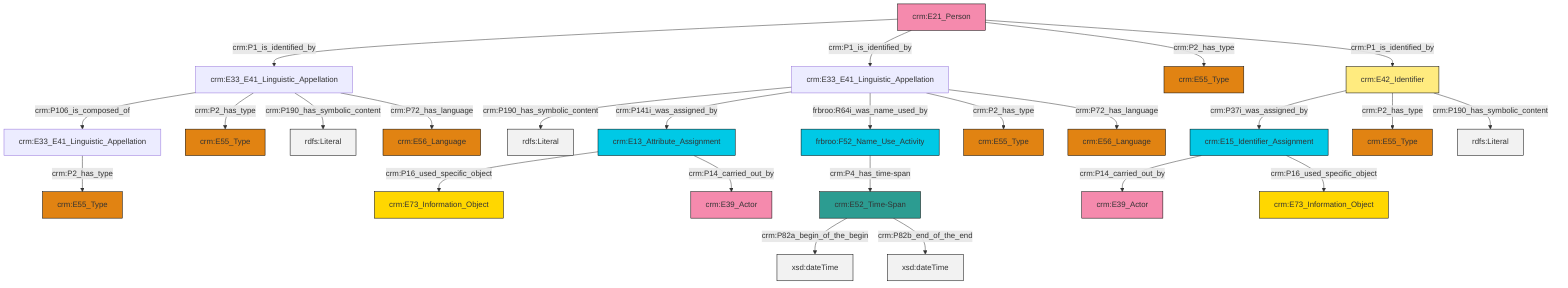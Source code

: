 graph TD
classDef Literal fill:#f2f2f2,stroke:#000000;
classDef CRM_Entity fill:#FFFFFF,stroke:#000000;
classDef Temporal_Entity fill:#00C9E6, stroke:#000000;
classDef Type fill:#E18312, stroke:#000000;
classDef Time-Span fill:#2C9C91, stroke:#000000;
classDef Appellation fill:#FFEB7F, stroke:#000000;
classDef Place fill:#008836, stroke:#000000;
classDef Persistent_Item fill:#B266B2, stroke:#000000;
classDef Conceptual_Object fill:#FFD700, stroke:#000000;
classDef Physical_Thing fill:#D2B48C, stroke:#000000;
classDef Actor fill:#f58aad, stroke:#000000;
classDef PC_Classes fill:#4ce600, stroke:#000000;
classDef Multi fill:#cccccc,stroke:#000000;

0["crm:E42_Identifier"]:::Appellation -->|crm:P37i_was_assigned_by| 1["crm:E15_Identifier_Assignment"]:::Temporal_Entity
1["crm:E15_Identifier_Assignment"]:::Temporal_Entity -->|crm:P14_carried_out_by| 4["crm:E39_Actor"]:::Actor
7["crm:E13_Attribute_Assignment"]:::Temporal_Entity -->|crm:P16_used_specific_object| 8["crm:E73_Information_Object"]:::Conceptual_Object
1["crm:E15_Identifier_Assignment"]:::Temporal_Entity -->|crm:P16_used_specific_object| 2["crm:E73_Information_Object"]:::Conceptual_Object
21["crm:E33_E41_Linguistic_Appellation"]:::Default -->|crm:P2_has_type| 22["crm:E55_Type"]:::Type
24["crm:E33_E41_Linguistic_Appellation"]:::Default -->|crm:P106_is_composed_of| 21["crm:E33_E41_Linguistic_Appellation"]:::Default
16["crm:E33_E41_Linguistic_Appellation"]:::Default -->|crm:P190_has_symbolic_content| 29[rdfs:Literal]:::Literal
0["crm:E42_Identifier"]:::Appellation -->|crm:P2_has_type| 9["crm:E55_Type"]:::Type
31["crm:E21_Person"]:::Actor -->|crm:P1_is_identified_by| 24["crm:E33_E41_Linguistic_Appellation"]:::Default
24["crm:E33_E41_Linguistic_Appellation"]:::Default -->|crm:P2_has_type| 11["crm:E55_Type"]:::Type
33["crm:E52_Time-Span"]:::Time-Span -->|crm:P82a_begin_of_the_begin| 34[xsd:dateTime]:::Literal
7["crm:E13_Attribute_Assignment"]:::Temporal_Entity -->|crm:P14_carried_out_by| 35["crm:E39_Actor"]:::Actor
31["crm:E21_Person"]:::Actor -->|crm:P1_is_identified_by| 16["crm:E33_E41_Linguistic_Appellation"]:::Default
24["crm:E33_E41_Linguistic_Appellation"]:::Default -->|crm:P190_has_symbolic_content| 36[rdfs:Literal]:::Literal
31["crm:E21_Person"]:::Actor -->|crm:P2_has_type| 26["crm:E55_Type"]:::Type
0["crm:E42_Identifier"]:::Appellation -->|crm:P190_has_symbolic_content| 38[rdfs:Literal]:::Literal
24["crm:E33_E41_Linguistic_Appellation"]:::Default -->|crm:P72_has_language| 39["crm:E56_Language"]:::Type
16["crm:E33_E41_Linguistic_Appellation"]:::Default -->|crm:P141i_was_assigned_by| 7["crm:E13_Attribute_Assignment"]:::Temporal_Entity
31["crm:E21_Person"]:::Actor -->|crm:P1_is_identified_by| 0["crm:E42_Identifier"]:::Appellation
16["crm:E33_E41_Linguistic_Appellation"]:::Default -->|frbroo:R64i_was_name_used_by| 5["frbroo:F52_Name_Use_Activity"]:::Temporal_Entity
16["crm:E33_E41_Linguistic_Appellation"]:::Default -->|crm:P2_has_type| 19["crm:E55_Type"]:::Type
5["frbroo:F52_Name_Use_Activity"]:::Temporal_Entity -->|crm:P4_has_time-span| 33["crm:E52_Time-Span"]:::Time-Span
16["crm:E33_E41_Linguistic_Appellation"]:::Default -->|crm:P72_has_language| 13["crm:E56_Language"]:::Type
33["crm:E52_Time-Span"]:::Time-Span -->|crm:P82b_end_of_the_end| 45[xsd:dateTime]:::Literal